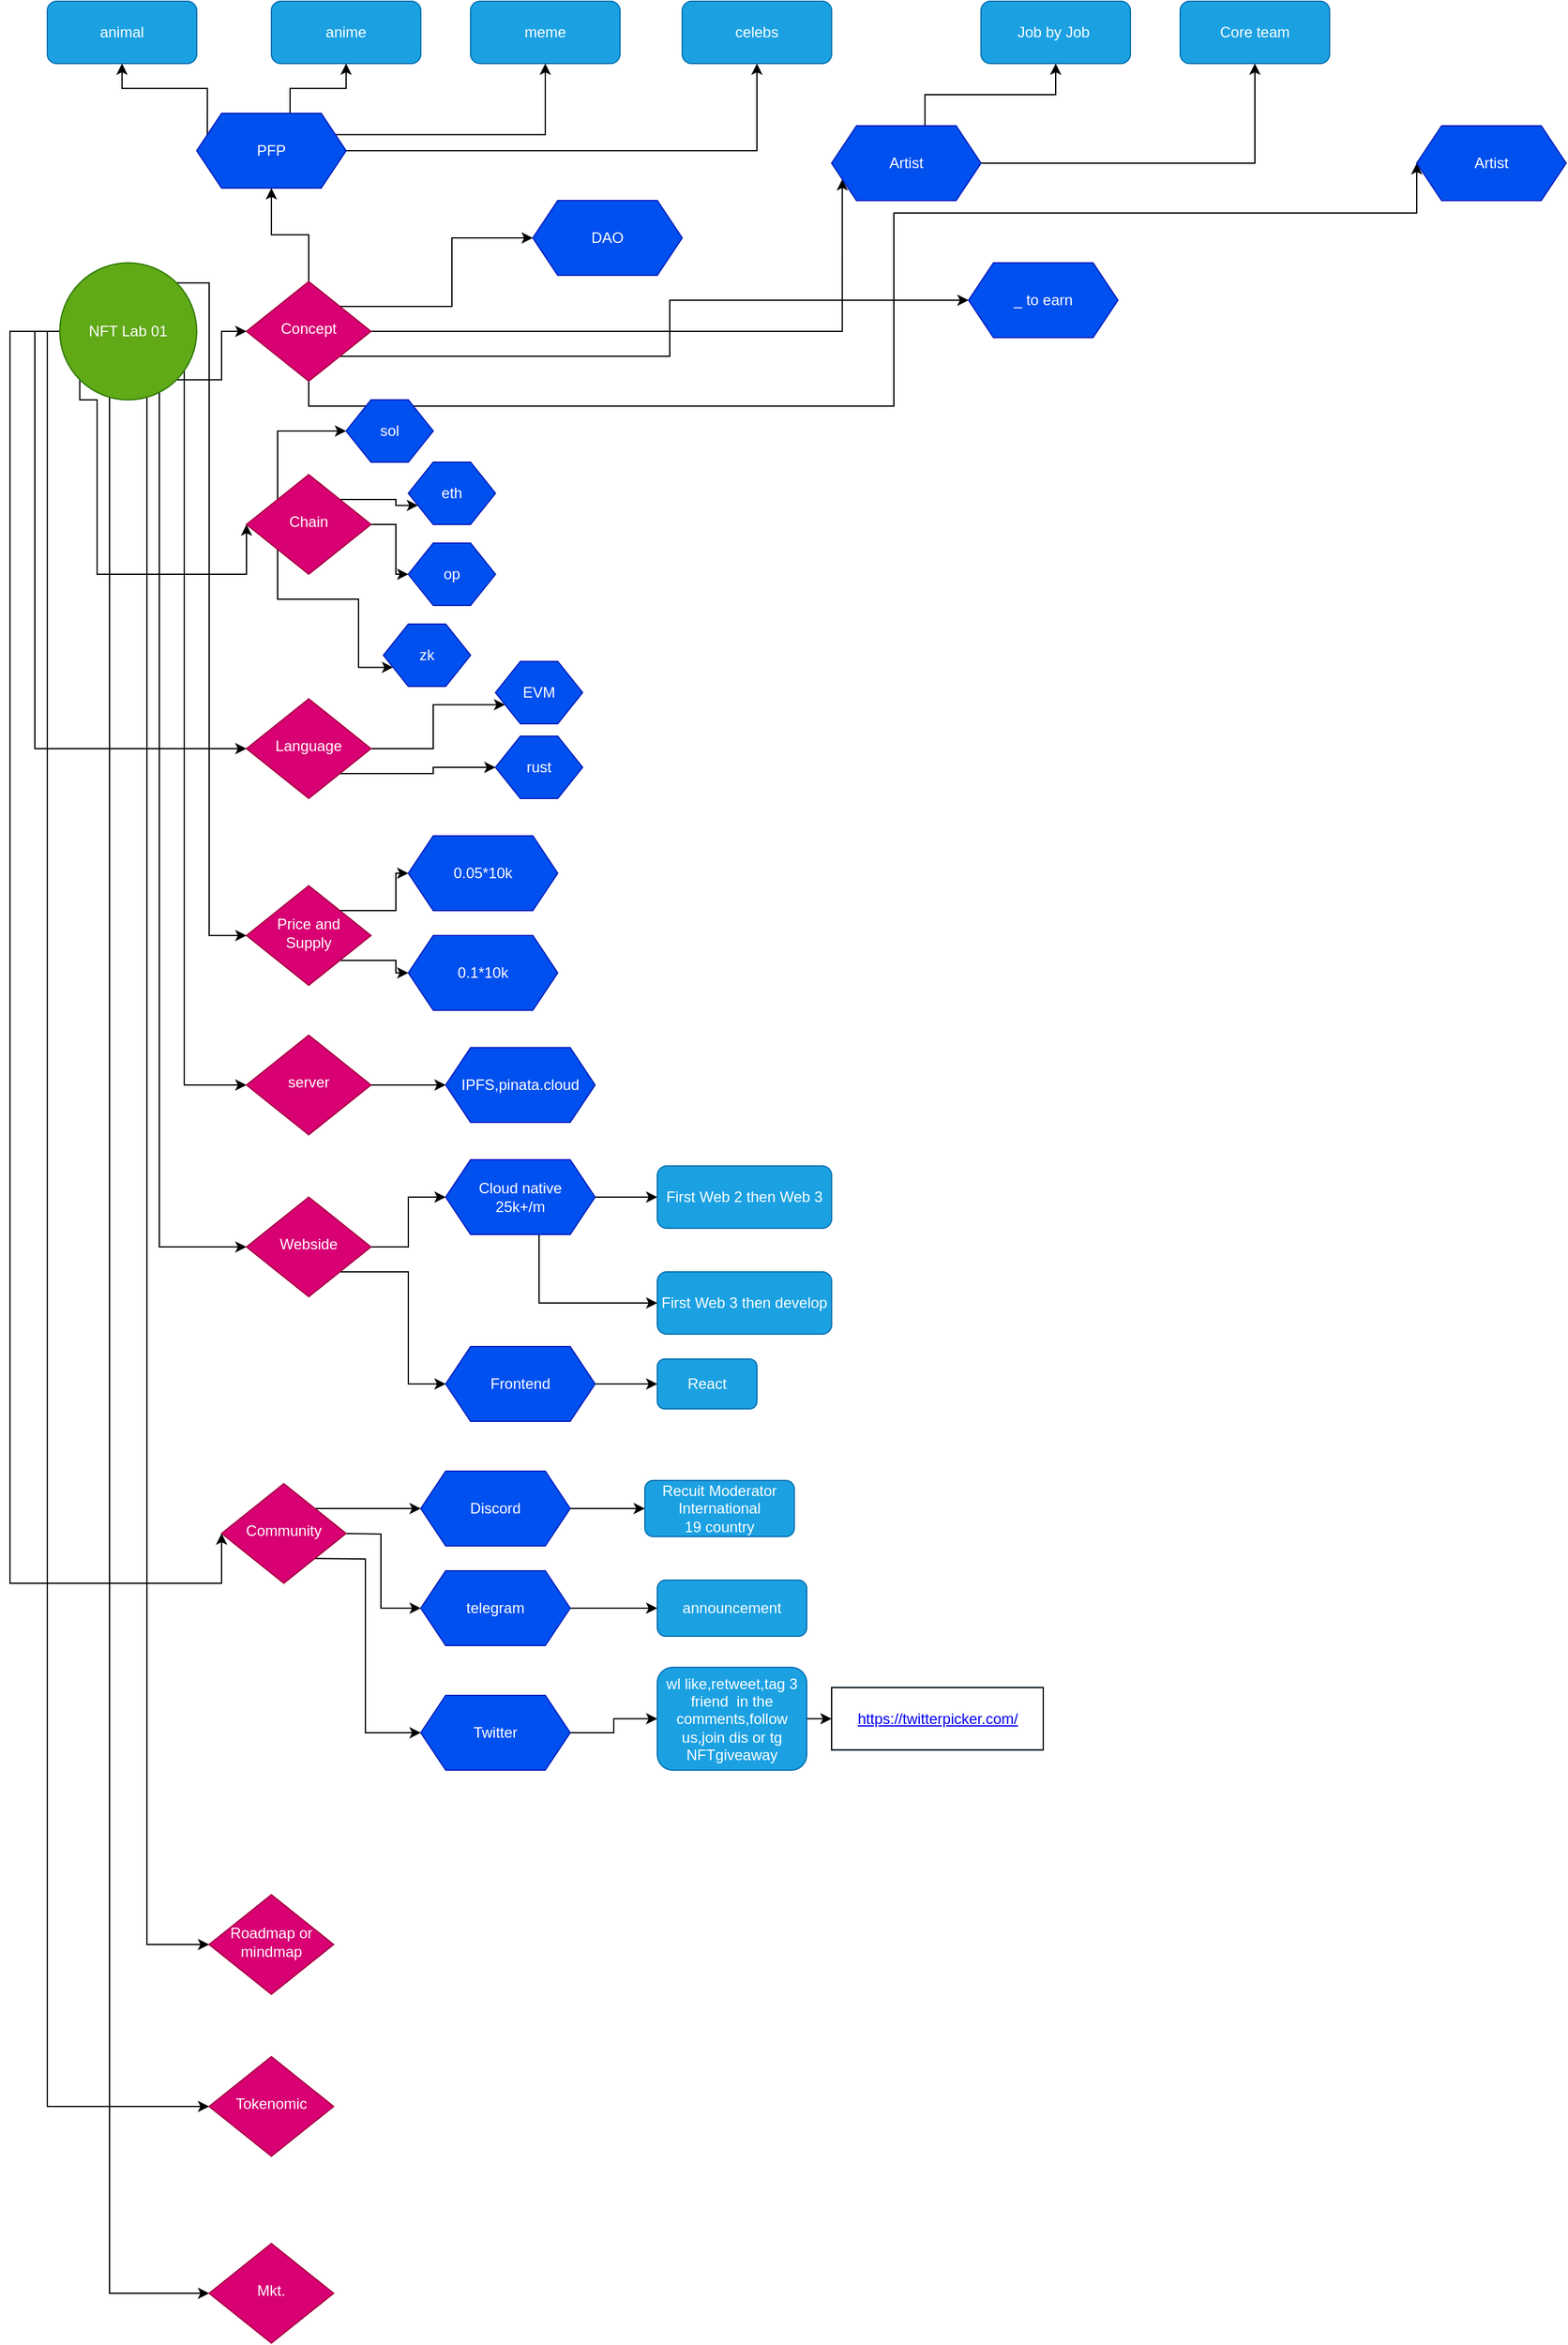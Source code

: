 <mxfile version="18.1.1" type="github">
  <diagram id="C5RBs43oDa-KdzZeNtuy" name="Page-1">
    <mxGraphModel dx="956" dy="684" grid="1" gridSize="10" guides="1" tooltips="1" connect="1" arrows="1" fold="1" page="1" pageScale="1" pageWidth="3300" pageHeight="4681" math="0" shadow="0">
      <root>
        <mxCell id="WIyWlLk6GJQsqaUBKTNV-0" />
        <mxCell id="WIyWlLk6GJQsqaUBKTNV-1" parent="WIyWlLk6GJQsqaUBKTNV-0" />
        <mxCell id="cXx6BBBNVSBuFL7b0Zpu-27" style="edgeStyle=orthogonalEdgeStyle;rounded=0;orthogonalLoop=1;jettySize=auto;html=1;entryX=0.5;entryY=1;entryDx=0;entryDy=0;" parent="WIyWlLk6GJQsqaUBKTNV-1" source="WIyWlLk6GJQsqaUBKTNV-6" target="cXx6BBBNVSBuFL7b0Zpu-19" edge="1">
          <mxGeometry relative="1" as="geometry" />
        </mxCell>
        <mxCell id="cXx6BBBNVSBuFL7b0Zpu-28" style="edgeStyle=orthogonalEdgeStyle;rounded=0;orthogonalLoop=1;jettySize=auto;html=1;exitX=1;exitY=0;exitDx=0;exitDy=0;entryX=0;entryY=0.5;entryDx=0;entryDy=0;" parent="WIyWlLk6GJQsqaUBKTNV-1" source="WIyWlLk6GJQsqaUBKTNV-6" target="cXx6BBBNVSBuFL7b0Zpu-20" edge="1">
          <mxGeometry relative="1" as="geometry" />
        </mxCell>
        <mxCell id="cXx6BBBNVSBuFL7b0Zpu-29" style="edgeStyle=orthogonalEdgeStyle;rounded=0;orthogonalLoop=1;jettySize=auto;html=1;exitX=1;exitY=1;exitDx=0;exitDy=0;entryX=0;entryY=0.5;entryDx=0;entryDy=0;" parent="WIyWlLk6GJQsqaUBKTNV-1" source="WIyWlLk6GJQsqaUBKTNV-6" target="cXx6BBBNVSBuFL7b0Zpu-21" edge="1">
          <mxGeometry relative="1" as="geometry" />
        </mxCell>
        <mxCell id="r83ZH5j2WeOLkmpceC4A-8" style="edgeStyle=orthogonalEdgeStyle;rounded=0;orthogonalLoop=1;jettySize=auto;html=1;entryX=0;entryY=0.75;entryDx=0;entryDy=0;" edge="1" parent="WIyWlLk6GJQsqaUBKTNV-1" source="WIyWlLk6GJQsqaUBKTNV-6" target="r83ZH5j2WeOLkmpceC4A-4">
          <mxGeometry relative="1" as="geometry">
            <Array as="points">
              <mxPoint x="688" y="355" />
            </Array>
          </mxGeometry>
        </mxCell>
        <mxCell id="r83ZH5j2WeOLkmpceC4A-17" style="edgeStyle=orthogonalEdgeStyle;rounded=0;orthogonalLoop=1;jettySize=auto;html=1;exitX=0.5;exitY=1;exitDx=0;exitDy=0;entryX=0;entryY=0.5;entryDx=0;entryDy=0;" edge="1" parent="WIyWlLk6GJQsqaUBKTNV-1" source="WIyWlLk6GJQsqaUBKTNV-6" target="r83ZH5j2WeOLkmpceC4A-13">
          <mxGeometry relative="1" as="geometry">
            <Array as="points">
              <mxPoint x="260" y="415" />
              <mxPoint x="730" y="415" />
              <mxPoint x="730" y="260" />
              <mxPoint x="1150" y="260" />
            </Array>
          </mxGeometry>
        </mxCell>
        <mxCell id="WIyWlLk6GJQsqaUBKTNV-6" value="Concept" style="rhombus;whiteSpace=wrap;html=1;shadow=0;fontFamily=Helvetica;fontSize=12;align=center;strokeWidth=1;spacing=6;spacingTop=-4;fillColor=#d80073;fontColor=#ffffff;strokeColor=#A50040;" parent="WIyWlLk6GJQsqaUBKTNV-1" vertex="1">
          <mxGeometry x="210" y="315" width="100" height="80" as="geometry" />
        </mxCell>
        <mxCell id="cXx6BBBNVSBuFL7b0Zpu-24" style="edgeStyle=orthogonalEdgeStyle;rounded=0;orthogonalLoop=1;jettySize=auto;html=1;entryX=0;entryY=0.5;entryDx=0;entryDy=0;exitX=0;exitY=1;exitDx=0;exitDy=0;" parent="WIyWlLk6GJQsqaUBKTNV-1" source="cXx6BBBNVSBuFL7b0Zpu-1" target="cXx6BBBNVSBuFL7b0Zpu-22" edge="1">
          <mxGeometry relative="1" as="geometry">
            <Array as="points">
              <mxPoint x="76" y="410" />
              <mxPoint x="90" y="410" />
              <mxPoint x="90" y="550" />
            </Array>
          </mxGeometry>
        </mxCell>
        <mxCell id="cXx6BBBNVSBuFL7b0Zpu-25" style="edgeStyle=orthogonalEdgeStyle;rounded=0;orthogonalLoop=1;jettySize=auto;html=1;exitX=0;exitY=0.5;exitDx=0;exitDy=0;entryX=0;entryY=0.5;entryDx=0;entryDy=0;" parent="WIyWlLk6GJQsqaUBKTNV-1" source="cXx6BBBNVSBuFL7b0Zpu-1" target="cXx6BBBNVSBuFL7b0Zpu-23" edge="1">
          <mxGeometry relative="1" as="geometry" />
        </mxCell>
        <mxCell id="cXx6BBBNVSBuFL7b0Zpu-26" style="edgeStyle=orthogonalEdgeStyle;rounded=0;orthogonalLoop=1;jettySize=auto;html=1;exitX=1;exitY=1;exitDx=0;exitDy=0;entryX=0;entryY=0.5;entryDx=0;entryDy=0;" parent="WIyWlLk6GJQsqaUBKTNV-1" source="cXx6BBBNVSBuFL7b0Zpu-1" target="WIyWlLk6GJQsqaUBKTNV-6" edge="1">
          <mxGeometry relative="1" as="geometry" />
        </mxCell>
        <mxCell id="cXx6BBBNVSBuFL7b0Zpu-32" style="edgeStyle=orthogonalEdgeStyle;rounded=0;orthogonalLoop=1;jettySize=auto;html=1;exitX=0;exitY=0;exitDx=0;exitDy=0;entryX=0;entryY=0.5;entryDx=0;entryDy=0;" parent="WIyWlLk6GJQsqaUBKTNV-1" source="cXx6BBBNVSBuFL7b0Zpu-1" target="cXx6BBBNVSBuFL7b0Zpu-31" edge="1">
          <mxGeometry relative="1" as="geometry">
            <Array as="points">
              <mxPoint x="180" y="316" />
              <mxPoint x="180" y="840" />
            </Array>
          </mxGeometry>
        </mxCell>
        <mxCell id="cXx6BBBNVSBuFL7b0Zpu-38" style="edgeStyle=orthogonalEdgeStyle;rounded=0;orthogonalLoop=1;jettySize=auto;html=1;entryX=0;entryY=0.5;entryDx=0;entryDy=0;" parent="WIyWlLk6GJQsqaUBKTNV-1" source="cXx6BBBNVSBuFL7b0Zpu-1" target="cXx6BBBNVSBuFL7b0Zpu-33" edge="1">
          <mxGeometry relative="1" as="geometry">
            <Array as="points">
              <mxPoint x="160" y="960" />
            </Array>
          </mxGeometry>
        </mxCell>
        <mxCell id="cXx6BBBNVSBuFL7b0Zpu-39" style="edgeStyle=orthogonalEdgeStyle;rounded=0;orthogonalLoop=1;jettySize=auto;html=1;entryX=0;entryY=0.5;entryDx=0;entryDy=0;" parent="WIyWlLk6GJQsqaUBKTNV-1" source="cXx6BBBNVSBuFL7b0Zpu-1" target="cXx6BBBNVSBuFL7b0Zpu-34" edge="1">
          <mxGeometry relative="1" as="geometry">
            <Array as="points">
              <mxPoint x="140" y="1090" />
            </Array>
          </mxGeometry>
        </mxCell>
        <mxCell id="cXx6BBBNVSBuFL7b0Zpu-74" style="edgeStyle=orthogonalEdgeStyle;rounded=0;orthogonalLoop=1;jettySize=auto;html=1;entryX=0;entryY=0.5;entryDx=0;entryDy=0;" parent="WIyWlLk6GJQsqaUBKTNV-1" source="cXx6BBBNVSBuFL7b0Zpu-1" target="cXx6BBBNVSBuFL7b0Zpu-73" edge="1">
          <mxGeometry relative="1" as="geometry">
            <Array as="points">
              <mxPoint x="100" y="1930" />
            </Array>
          </mxGeometry>
        </mxCell>
        <mxCell id="cXx6BBBNVSBuFL7b0Zpu-102" style="edgeStyle=orthogonalEdgeStyle;rounded=0;orthogonalLoop=1;jettySize=auto;html=1;entryX=0;entryY=0.5;entryDx=0;entryDy=0;" parent="WIyWlLk6GJQsqaUBKTNV-1" source="cXx6BBBNVSBuFL7b0Zpu-1" target="cXx6BBBNVSBuFL7b0Zpu-77" edge="1">
          <mxGeometry relative="1" as="geometry">
            <Array as="points">
              <mxPoint x="20" y="355" />
              <mxPoint x="20" y="1360" />
            </Array>
          </mxGeometry>
        </mxCell>
        <mxCell id="cXx6BBBNVSBuFL7b0Zpu-106" style="edgeStyle=orthogonalEdgeStyle;rounded=0;orthogonalLoop=1;jettySize=auto;html=1;entryX=0;entryY=0.5;entryDx=0;entryDy=0;" parent="WIyWlLk6GJQsqaUBKTNV-1" source="cXx6BBBNVSBuFL7b0Zpu-1" target="cXx6BBBNVSBuFL7b0Zpu-103" edge="1">
          <mxGeometry relative="1" as="geometry">
            <Array as="points">
              <mxPoint x="130" y="1650" />
            </Array>
          </mxGeometry>
        </mxCell>
        <mxCell id="cXx6BBBNVSBuFL7b0Zpu-107" style="edgeStyle=orthogonalEdgeStyle;rounded=0;orthogonalLoop=1;jettySize=auto;html=1;entryX=0;entryY=0.5;entryDx=0;entryDy=0;" parent="WIyWlLk6GJQsqaUBKTNV-1" source="cXx6BBBNVSBuFL7b0Zpu-1" target="cXx6BBBNVSBuFL7b0Zpu-104" edge="1">
          <mxGeometry relative="1" as="geometry">
            <Array as="points">
              <mxPoint x="50" y="355" />
              <mxPoint x="50" y="1780" />
            </Array>
          </mxGeometry>
        </mxCell>
        <mxCell id="cXx6BBBNVSBuFL7b0Zpu-1" value="NFT Lab 01" style="ellipse;whiteSpace=wrap;html=1;aspect=fixed;fillColor=#60a917;fontColor=#ffffff;strokeColor=#2D7600;" parent="WIyWlLk6GJQsqaUBKTNV-1" vertex="1">
          <mxGeometry x="60" y="300" width="110" height="110" as="geometry" />
        </mxCell>
        <mxCell id="cXx6BBBNVSBuFL7b0Zpu-14" value="animal" style="rounded=1;whiteSpace=wrap;html=1;fillColor=#1ba1e2;fontColor=#ffffff;strokeColor=#006EAF;" parent="WIyWlLk6GJQsqaUBKTNV-1" vertex="1">
          <mxGeometry x="50" y="90" width="120" height="50" as="geometry" />
        </mxCell>
        <mxCell id="cXx6BBBNVSBuFL7b0Zpu-15" value="anime" style="rounded=1;whiteSpace=wrap;html=1;fillColor=#1ba1e2;fontColor=#ffffff;strokeColor=#006EAF;" parent="WIyWlLk6GJQsqaUBKTNV-1" vertex="1">
          <mxGeometry x="230" y="90" width="120" height="50" as="geometry" />
        </mxCell>
        <mxCell id="cXx6BBBNVSBuFL7b0Zpu-16" value="celebs" style="rounded=1;whiteSpace=wrap;html=1;fillColor=#1ba1e2;fontColor=#ffffff;strokeColor=#006EAF;" parent="WIyWlLk6GJQsqaUBKTNV-1" vertex="1">
          <mxGeometry x="560" y="90" width="120" height="50" as="geometry" />
        </mxCell>
        <mxCell id="cXx6BBBNVSBuFL7b0Zpu-17" value="meme" style="rounded=1;whiteSpace=wrap;html=1;fillColor=#1ba1e2;fontColor=#ffffff;strokeColor=#006EAF;" parent="WIyWlLk6GJQsqaUBKTNV-1" vertex="1">
          <mxGeometry x="390" y="90" width="120" height="50" as="geometry" />
        </mxCell>
        <mxCell id="cXx6BBBNVSBuFL7b0Zpu-51" style="edgeStyle=orthogonalEdgeStyle;rounded=0;orthogonalLoop=1;jettySize=auto;html=1;entryX=0.5;entryY=1;entryDx=0;entryDy=0;exitX=0;exitY=0.25;exitDx=0;exitDy=0;" parent="WIyWlLk6GJQsqaUBKTNV-1" source="cXx6BBBNVSBuFL7b0Zpu-19" target="cXx6BBBNVSBuFL7b0Zpu-14" edge="1">
          <mxGeometry relative="1" as="geometry" />
        </mxCell>
        <mxCell id="cXx6BBBNVSBuFL7b0Zpu-52" style="edgeStyle=orthogonalEdgeStyle;rounded=0;orthogonalLoop=1;jettySize=auto;html=1;exitX=0.625;exitY=0;exitDx=0;exitDy=0;entryX=0.5;entryY=1;entryDx=0;entryDy=0;" parent="WIyWlLk6GJQsqaUBKTNV-1" source="cXx6BBBNVSBuFL7b0Zpu-19" target="cXx6BBBNVSBuFL7b0Zpu-15" edge="1">
          <mxGeometry relative="1" as="geometry" />
        </mxCell>
        <mxCell id="cXx6BBBNVSBuFL7b0Zpu-53" style="edgeStyle=orthogonalEdgeStyle;rounded=0;orthogonalLoop=1;jettySize=auto;html=1;exitX=1;exitY=0.25;exitDx=0;exitDy=0;entryX=0.5;entryY=1;entryDx=0;entryDy=0;" parent="WIyWlLk6GJQsqaUBKTNV-1" source="cXx6BBBNVSBuFL7b0Zpu-19" target="cXx6BBBNVSBuFL7b0Zpu-17" edge="1">
          <mxGeometry relative="1" as="geometry" />
        </mxCell>
        <mxCell id="cXx6BBBNVSBuFL7b0Zpu-54" style="edgeStyle=orthogonalEdgeStyle;rounded=0;orthogonalLoop=1;jettySize=auto;html=1;entryX=0.5;entryY=1;entryDx=0;entryDy=0;" parent="WIyWlLk6GJQsqaUBKTNV-1" source="cXx6BBBNVSBuFL7b0Zpu-19" target="cXx6BBBNVSBuFL7b0Zpu-16" edge="1">
          <mxGeometry relative="1" as="geometry" />
        </mxCell>
        <mxCell id="cXx6BBBNVSBuFL7b0Zpu-19" value="PFP" style="shape=hexagon;perimeter=hexagonPerimeter2;whiteSpace=wrap;html=1;fixedSize=1;fillColor=#0050ef;fontColor=#ffffff;strokeColor=#001DBC;" parent="WIyWlLk6GJQsqaUBKTNV-1" vertex="1">
          <mxGeometry x="170" y="180" width="120" height="60" as="geometry" />
        </mxCell>
        <mxCell id="cXx6BBBNVSBuFL7b0Zpu-20" value="DAO" style="shape=hexagon;perimeter=hexagonPerimeter2;whiteSpace=wrap;html=1;fixedSize=1;fillColor=#0050ef;fontColor=#ffffff;strokeColor=#001DBC;" parent="WIyWlLk6GJQsqaUBKTNV-1" vertex="1">
          <mxGeometry x="440" y="250" width="120" height="60" as="geometry" />
        </mxCell>
        <mxCell id="cXx6BBBNVSBuFL7b0Zpu-21" value="_ to earn" style="shape=hexagon;perimeter=hexagonPerimeter2;whiteSpace=wrap;html=1;fixedSize=1;fillColor=#0050ef;fontColor=#ffffff;strokeColor=#001DBC;" parent="WIyWlLk6GJQsqaUBKTNV-1" vertex="1">
          <mxGeometry x="790" y="300" width="120" height="60" as="geometry" />
        </mxCell>
        <mxCell id="cXx6BBBNVSBuFL7b0Zpu-64" style="edgeStyle=orthogonalEdgeStyle;rounded=0;orthogonalLoop=1;jettySize=auto;html=1;exitX=0;exitY=1;exitDx=0;exitDy=0;entryX=0;entryY=0.75;entryDx=0;entryDy=0;" parent="WIyWlLk6GJQsqaUBKTNV-1" source="cXx6BBBNVSBuFL7b0Zpu-22" target="cXx6BBBNVSBuFL7b0Zpu-59" edge="1">
          <mxGeometry relative="1" as="geometry">
            <Array as="points">
              <mxPoint x="300" y="570" />
              <mxPoint x="300" y="625" />
            </Array>
          </mxGeometry>
        </mxCell>
        <mxCell id="cXx6BBBNVSBuFL7b0Zpu-65" style="edgeStyle=orthogonalEdgeStyle;rounded=0;orthogonalLoop=1;jettySize=auto;html=1;exitX=0;exitY=0;exitDx=0;exitDy=0;entryX=0;entryY=0.5;entryDx=0;entryDy=0;" parent="WIyWlLk6GJQsqaUBKTNV-1" source="cXx6BBBNVSBuFL7b0Zpu-22" target="cXx6BBBNVSBuFL7b0Zpu-58" edge="1">
          <mxGeometry relative="1" as="geometry" />
        </mxCell>
        <mxCell id="cXx6BBBNVSBuFL7b0Zpu-66" style="edgeStyle=orthogonalEdgeStyle;rounded=0;orthogonalLoop=1;jettySize=auto;html=1;exitX=1;exitY=0;exitDx=0;exitDy=0;entryX=0;entryY=0.75;entryDx=0;entryDy=0;" parent="WIyWlLk6GJQsqaUBKTNV-1" source="cXx6BBBNVSBuFL7b0Zpu-22" target="cXx6BBBNVSBuFL7b0Zpu-56" edge="1">
          <mxGeometry relative="1" as="geometry" />
        </mxCell>
        <mxCell id="cXx6BBBNVSBuFL7b0Zpu-67" style="edgeStyle=orthogonalEdgeStyle;rounded=0;orthogonalLoop=1;jettySize=auto;html=1;exitX=1;exitY=0.5;exitDx=0;exitDy=0;entryX=0;entryY=0.5;entryDx=0;entryDy=0;" parent="WIyWlLk6GJQsqaUBKTNV-1" source="cXx6BBBNVSBuFL7b0Zpu-22" target="cXx6BBBNVSBuFL7b0Zpu-57" edge="1">
          <mxGeometry relative="1" as="geometry" />
        </mxCell>
        <mxCell id="cXx6BBBNVSBuFL7b0Zpu-22" value="Chain" style="rhombus;whiteSpace=wrap;html=1;shadow=0;fontFamily=Helvetica;fontSize=12;align=center;strokeWidth=1;spacing=6;spacingTop=-4;fillColor=#d80073;fontColor=#ffffff;strokeColor=#A50040;" parent="WIyWlLk6GJQsqaUBKTNV-1" vertex="1">
          <mxGeometry x="210" y="470" width="100" height="80" as="geometry" />
        </mxCell>
        <mxCell id="r83ZH5j2WeOLkmpceC4A-20" style="edgeStyle=orthogonalEdgeStyle;rounded=0;orthogonalLoop=1;jettySize=auto;html=1;exitX=1;exitY=0.5;exitDx=0;exitDy=0;entryX=0;entryY=0.75;entryDx=0;entryDy=0;" edge="1" parent="WIyWlLk6GJQsqaUBKTNV-1" source="cXx6BBBNVSBuFL7b0Zpu-23" target="r83ZH5j2WeOLkmpceC4A-18">
          <mxGeometry relative="1" as="geometry" />
        </mxCell>
        <mxCell id="r83ZH5j2WeOLkmpceC4A-21" style="edgeStyle=orthogonalEdgeStyle;rounded=0;orthogonalLoop=1;jettySize=auto;html=1;exitX=1;exitY=1;exitDx=0;exitDy=0;entryX=0;entryY=0.5;entryDx=0;entryDy=0;" edge="1" parent="WIyWlLk6GJQsqaUBKTNV-1" source="cXx6BBBNVSBuFL7b0Zpu-23" target="r83ZH5j2WeOLkmpceC4A-19">
          <mxGeometry relative="1" as="geometry" />
        </mxCell>
        <mxCell id="cXx6BBBNVSBuFL7b0Zpu-23" value="Language" style="rhombus;whiteSpace=wrap;html=1;shadow=0;fontFamily=Helvetica;fontSize=12;align=center;strokeWidth=1;spacing=6;spacingTop=-4;fillColor=#d80073;fontColor=#ffffff;strokeColor=#A50040;" parent="WIyWlLk6GJQsqaUBKTNV-1" vertex="1">
          <mxGeometry x="210" y="650" width="100" height="80" as="geometry" />
        </mxCell>
        <mxCell id="r83ZH5j2WeOLkmpceC4A-24" style="edgeStyle=orthogonalEdgeStyle;rounded=0;orthogonalLoop=1;jettySize=auto;html=1;exitX=1;exitY=0;exitDx=0;exitDy=0;entryX=0;entryY=0.5;entryDx=0;entryDy=0;" edge="1" parent="WIyWlLk6GJQsqaUBKTNV-1" source="cXx6BBBNVSBuFL7b0Zpu-31" target="r83ZH5j2WeOLkmpceC4A-22">
          <mxGeometry relative="1" as="geometry" />
        </mxCell>
        <mxCell id="r83ZH5j2WeOLkmpceC4A-25" style="edgeStyle=orthogonalEdgeStyle;rounded=0;orthogonalLoop=1;jettySize=auto;html=1;exitX=1;exitY=1;exitDx=0;exitDy=0;entryX=0;entryY=0.5;entryDx=0;entryDy=0;" edge="1" parent="WIyWlLk6GJQsqaUBKTNV-1" source="cXx6BBBNVSBuFL7b0Zpu-31" target="r83ZH5j2WeOLkmpceC4A-23">
          <mxGeometry relative="1" as="geometry" />
        </mxCell>
        <mxCell id="cXx6BBBNVSBuFL7b0Zpu-31" value="Price and Supply" style="rhombus;whiteSpace=wrap;html=1;shadow=0;fontFamily=Helvetica;fontSize=12;align=center;strokeWidth=1;spacing=6;spacingTop=-4;fillColor=#d80073;fontColor=#ffffff;strokeColor=#A50040;" parent="WIyWlLk6GJQsqaUBKTNV-1" vertex="1">
          <mxGeometry x="210" y="800" width="100" height="80" as="geometry" />
        </mxCell>
        <mxCell id="cXx6BBBNVSBuFL7b0Zpu-50" style="edgeStyle=orthogonalEdgeStyle;rounded=0;orthogonalLoop=1;jettySize=auto;html=1;entryX=0;entryY=0.5;entryDx=0;entryDy=0;" parent="WIyWlLk6GJQsqaUBKTNV-1" source="cXx6BBBNVSBuFL7b0Zpu-33" target="cXx6BBBNVSBuFL7b0Zpu-41" edge="1">
          <mxGeometry relative="1" as="geometry" />
        </mxCell>
        <mxCell id="cXx6BBBNVSBuFL7b0Zpu-33" value="server" style="rhombus;whiteSpace=wrap;html=1;shadow=0;fontFamily=Helvetica;fontSize=12;align=center;strokeWidth=1;spacing=6;spacingTop=-4;fillColor=#d80073;fontColor=#ffffff;strokeColor=#A50040;" parent="WIyWlLk6GJQsqaUBKTNV-1" vertex="1">
          <mxGeometry x="210" y="920" width="100" height="80" as="geometry" />
        </mxCell>
        <mxCell id="cXx6BBBNVSBuFL7b0Zpu-46" style="edgeStyle=orthogonalEdgeStyle;rounded=0;orthogonalLoop=1;jettySize=auto;html=1;entryX=0;entryY=0.5;entryDx=0;entryDy=0;" parent="WIyWlLk6GJQsqaUBKTNV-1" source="cXx6BBBNVSBuFL7b0Zpu-34" target="cXx6BBBNVSBuFL7b0Zpu-35" edge="1">
          <mxGeometry relative="1" as="geometry" />
        </mxCell>
        <mxCell id="cXx6BBBNVSBuFL7b0Zpu-72" style="edgeStyle=orthogonalEdgeStyle;rounded=0;orthogonalLoop=1;jettySize=auto;html=1;exitX=1;exitY=1;exitDx=0;exitDy=0;entryX=0;entryY=0.5;entryDx=0;entryDy=0;" parent="WIyWlLk6GJQsqaUBKTNV-1" source="cXx6BBBNVSBuFL7b0Zpu-34" target="cXx6BBBNVSBuFL7b0Zpu-68" edge="1">
          <mxGeometry relative="1" as="geometry" />
        </mxCell>
        <mxCell id="cXx6BBBNVSBuFL7b0Zpu-34" value="Webside" style="rhombus;whiteSpace=wrap;html=1;shadow=0;fontFamily=Helvetica;fontSize=12;align=center;strokeWidth=1;spacing=6;spacingTop=-4;fillColor=#d80073;fontColor=#ffffff;strokeColor=#A50040;" parent="WIyWlLk6GJQsqaUBKTNV-1" vertex="1">
          <mxGeometry x="210" y="1050" width="100" height="80" as="geometry" />
        </mxCell>
        <mxCell id="cXx6BBBNVSBuFL7b0Zpu-47" style="edgeStyle=orthogonalEdgeStyle;rounded=0;orthogonalLoop=1;jettySize=auto;html=1;" parent="WIyWlLk6GJQsqaUBKTNV-1" source="cXx6BBBNVSBuFL7b0Zpu-35" target="cXx6BBBNVSBuFL7b0Zpu-42" edge="1">
          <mxGeometry relative="1" as="geometry" />
        </mxCell>
        <mxCell id="cXx6BBBNVSBuFL7b0Zpu-49" style="edgeStyle=orthogonalEdgeStyle;rounded=0;orthogonalLoop=1;jettySize=auto;html=1;exitX=0.625;exitY=1;exitDx=0;exitDy=0;entryX=0;entryY=0.5;entryDx=0;entryDy=0;" parent="WIyWlLk6GJQsqaUBKTNV-1" source="cXx6BBBNVSBuFL7b0Zpu-35" target="cXx6BBBNVSBuFL7b0Zpu-45" edge="1">
          <mxGeometry relative="1" as="geometry" />
        </mxCell>
        <mxCell id="cXx6BBBNVSBuFL7b0Zpu-35" value="Cloud native &lt;br&gt;25k+/m" style="shape=hexagon;perimeter=hexagonPerimeter2;whiteSpace=wrap;html=1;fixedSize=1;fillColor=#0050ef;fontColor=#ffffff;strokeColor=#001DBC;" parent="WIyWlLk6GJQsqaUBKTNV-1" vertex="1">
          <mxGeometry x="370" y="1020" width="120" height="60" as="geometry" />
        </mxCell>
        <mxCell id="cXx6BBBNVSBuFL7b0Zpu-41" value="IPFS,pinata.cloud" style="shape=hexagon;perimeter=hexagonPerimeter2;whiteSpace=wrap;html=1;fixedSize=1;fillColor=#0050ef;fontColor=#ffffff;strokeColor=#001DBC;" parent="WIyWlLk6GJQsqaUBKTNV-1" vertex="1">
          <mxGeometry x="370" y="930" width="120" height="60" as="geometry" />
        </mxCell>
        <mxCell id="cXx6BBBNVSBuFL7b0Zpu-42" value="First Web 2 then Web 3" style="rounded=1;whiteSpace=wrap;html=1;fillColor=#1ba1e2;fontColor=#ffffff;strokeColor=#006EAF;" parent="WIyWlLk6GJQsqaUBKTNV-1" vertex="1">
          <mxGeometry x="540" y="1025" width="140" height="50" as="geometry" />
        </mxCell>
        <mxCell id="cXx6BBBNVSBuFL7b0Zpu-45" value="First Web 3 then develop" style="rounded=1;whiteSpace=wrap;html=1;fillColor=#1ba1e2;fontColor=#ffffff;strokeColor=#006EAF;" parent="WIyWlLk6GJQsqaUBKTNV-1" vertex="1">
          <mxGeometry x="540" y="1110" width="140" height="50" as="geometry" />
        </mxCell>
        <mxCell id="cXx6BBBNVSBuFL7b0Zpu-56" value="eth" style="shape=hexagon;perimeter=hexagonPerimeter2;whiteSpace=wrap;html=1;fixedSize=1;fillColor=#0050ef;fontColor=#ffffff;strokeColor=#001DBC;" parent="WIyWlLk6GJQsqaUBKTNV-1" vertex="1">
          <mxGeometry x="340" y="460" width="70" height="50" as="geometry" />
        </mxCell>
        <mxCell id="cXx6BBBNVSBuFL7b0Zpu-57" value="op&lt;span style=&quot;color: rgba(0, 0, 0, 0); font-family: monospace; font-size: 0px; text-align: start;&quot;&gt;%3CmxGraphModel%3E%3Croot%3E%3CmxCell%20id%3D%220%22%2F%3E%3CmxCell%20id%3D%221%22%20parent%3D%220%22%2F%3E%3CmxCell%20id%3D%222%22%20value%3D%22eth%22%20style%3D%22shape%3Dhexagon%3Bperimeter%3DhexagonPerimeter2%3BwhiteSpace%3Dwrap%3Bhtml%3D1%3BfixedSize%3D1%3BfillColor%3D%230050ef%3BfontColor%3D%23ffffff%3BstrokeColor%3D%23001DBC%3B%22%20vertex%3D%221%22%20parent%3D%221%22%3E%3CmxGeometry%20x%3D%22350%22%20y%3D%22500%22%20width%3D%2270%22%20height%3D%2250%22%20as%3D%22geometry%22%2F%3E%3C%2FmxCell%3E%3C%2Froot%3E%3C%2FmxGraphModel%3E&lt;/span&gt;" style="shape=hexagon;perimeter=hexagonPerimeter2;whiteSpace=wrap;html=1;fixedSize=1;fillColor=#0050ef;fontColor=#ffffff;strokeColor=#001DBC;" parent="WIyWlLk6GJQsqaUBKTNV-1" vertex="1">
          <mxGeometry x="340" y="525" width="70" height="50" as="geometry" />
        </mxCell>
        <mxCell id="cXx6BBBNVSBuFL7b0Zpu-58" value="sol" style="shape=hexagon;perimeter=hexagonPerimeter2;whiteSpace=wrap;html=1;fixedSize=1;fillColor=#0050ef;fontColor=#ffffff;strokeColor=#001DBC;" parent="WIyWlLk6GJQsqaUBKTNV-1" vertex="1">
          <mxGeometry x="290" y="410" width="70" height="50" as="geometry" />
        </mxCell>
        <mxCell id="cXx6BBBNVSBuFL7b0Zpu-59" value="zk" style="shape=hexagon;perimeter=hexagonPerimeter2;whiteSpace=wrap;html=1;fixedSize=1;fillColor=#0050ef;fontColor=#ffffff;strokeColor=#001DBC;" parent="WIyWlLk6GJQsqaUBKTNV-1" vertex="1">
          <mxGeometry x="320" y="590" width="70" height="50" as="geometry" />
        </mxCell>
        <mxCell id="cXx6BBBNVSBuFL7b0Zpu-71" style="edgeStyle=orthogonalEdgeStyle;rounded=0;orthogonalLoop=1;jettySize=auto;html=1;entryX=0;entryY=0.5;entryDx=0;entryDy=0;" parent="WIyWlLk6GJQsqaUBKTNV-1" source="cXx6BBBNVSBuFL7b0Zpu-68" target="cXx6BBBNVSBuFL7b0Zpu-70" edge="1">
          <mxGeometry relative="1" as="geometry">
            <mxPoint x="530" y="1200" as="targetPoint" />
          </mxGeometry>
        </mxCell>
        <mxCell id="cXx6BBBNVSBuFL7b0Zpu-68" value="Frontend" style="shape=hexagon;perimeter=hexagonPerimeter2;whiteSpace=wrap;html=1;fixedSize=1;fillColor=#0050ef;fontColor=#ffffff;strokeColor=#001DBC;" parent="WIyWlLk6GJQsqaUBKTNV-1" vertex="1">
          <mxGeometry x="370" y="1170" width="120" height="60" as="geometry" />
        </mxCell>
        <mxCell id="cXx6BBBNVSBuFL7b0Zpu-70" value="React" style="rounded=1;whiteSpace=wrap;html=1;fillColor=#1ba1e2;fontColor=#ffffff;strokeColor=#006EAF;" parent="WIyWlLk6GJQsqaUBKTNV-1" vertex="1">
          <mxGeometry x="540" y="1180" width="80" height="40" as="geometry" />
        </mxCell>
        <mxCell id="cXx6BBBNVSBuFL7b0Zpu-73" value="Mkt." style="rhombus;whiteSpace=wrap;html=1;shadow=0;fontFamily=Helvetica;fontSize=12;align=center;strokeWidth=1;spacing=6;spacingTop=-4;fillColor=#d80073;fontColor=#ffffff;strokeColor=#A50040;" parent="WIyWlLk6GJQsqaUBKTNV-1" vertex="1">
          <mxGeometry x="180" y="1890" width="100" height="80" as="geometry" />
        </mxCell>
        <mxCell id="cXx6BBBNVSBuFL7b0Zpu-81" style="edgeStyle=orthogonalEdgeStyle;rounded=0;orthogonalLoop=1;jettySize=auto;html=1;entryX=0;entryY=0.5;entryDx=0;entryDy=0;" parent="WIyWlLk6GJQsqaUBKTNV-1" source="cXx6BBBNVSBuFL7b0Zpu-75" target="cXx6BBBNVSBuFL7b0Zpu-76" edge="1">
          <mxGeometry relative="1" as="geometry" />
        </mxCell>
        <mxCell id="cXx6BBBNVSBuFL7b0Zpu-75" value="Discord" style="shape=hexagon;perimeter=hexagonPerimeter2;whiteSpace=wrap;html=1;fixedSize=1;fillColor=#0050ef;fontColor=#ffffff;strokeColor=#001DBC;" parent="WIyWlLk6GJQsqaUBKTNV-1" vertex="1">
          <mxGeometry x="350" y="1270" width="120" height="60" as="geometry" />
        </mxCell>
        <mxCell id="cXx6BBBNVSBuFL7b0Zpu-76" value="Recuit Moderator&lt;br&gt;International &lt;br&gt;19 country" style="rounded=1;whiteSpace=wrap;html=1;fillColor=#1ba1e2;fontColor=#ffffff;strokeColor=#006EAF;" parent="WIyWlLk6GJQsqaUBKTNV-1" vertex="1">
          <mxGeometry x="530" y="1277.5" width="120" height="45" as="geometry" />
        </mxCell>
        <mxCell id="cXx6BBBNVSBuFL7b0Zpu-99" style="edgeStyle=orthogonalEdgeStyle;rounded=0;orthogonalLoop=1;jettySize=auto;html=1;entryX=0;entryY=0.5;entryDx=0;entryDy=0;exitX=1;exitY=0;exitDx=0;exitDy=0;" parent="WIyWlLk6GJQsqaUBKTNV-1" source="cXx6BBBNVSBuFL7b0Zpu-77" target="cXx6BBBNVSBuFL7b0Zpu-75" edge="1">
          <mxGeometry relative="1" as="geometry">
            <mxPoint x="310" y="1300" as="sourcePoint" />
          </mxGeometry>
        </mxCell>
        <mxCell id="cXx6BBBNVSBuFL7b0Zpu-100" style="edgeStyle=orthogonalEdgeStyle;rounded=0;orthogonalLoop=1;jettySize=auto;html=1;exitX=1;exitY=1;exitDx=0;exitDy=0;entryX=0;entryY=0.5;entryDx=0;entryDy=0;" parent="WIyWlLk6GJQsqaUBKTNV-1" target="cXx6BBBNVSBuFL7b0Zpu-78" edge="1">
          <mxGeometry relative="1" as="geometry">
            <mxPoint x="285" y="1320" as="sourcePoint" />
          </mxGeometry>
        </mxCell>
        <mxCell id="cXx6BBBNVSBuFL7b0Zpu-101" style="edgeStyle=orthogonalEdgeStyle;rounded=0;orthogonalLoop=1;jettySize=auto;html=1;exitX=0.5;exitY=1;exitDx=0;exitDy=0;entryX=0;entryY=0.5;entryDx=0;entryDy=0;" parent="WIyWlLk6GJQsqaUBKTNV-1" target="cXx6BBBNVSBuFL7b0Zpu-83" edge="1">
          <mxGeometry relative="1" as="geometry">
            <mxPoint x="260" y="1340" as="sourcePoint" />
          </mxGeometry>
        </mxCell>
        <mxCell id="cXx6BBBNVSBuFL7b0Zpu-77" value="Community" style="rhombus;whiteSpace=wrap;html=1;shadow=0;fontFamily=Helvetica;fontSize=12;align=center;strokeWidth=1;spacing=6;spacingTop=-4;fillColor=#d80073;fontColor=#ffffff;strokeColor=#A50040;" parent="WIyWlLk6GJQsqaUBKTNV-1" vertex="1">
          <mxGeometry x="190" y="1280" width="100" height="80" as="geometry" />
        </mxCell>
        <mxCell id="cXx6BBBNVSBuFL7b0Zpu-80" style="edgeStyle=orthogonalEdgeStyle;rounded=0;orthogonalLoop=1;jettySize=auto;html=1;entryX=0;entryY=0.5;entryDx=0;entryDy=0;exitX=1;exitY=0.5;exitDx=0;exitDy=0;" parent="WIyWlLk6GJQsqaUBKTNV-1" source="cXx6BBBNVSBuFL7b0Zpu-83" target="cXx6BBBNVSBuFL7b0Zpu-79" edge="1">
          <mxGeometry relative="1" as="geometry">
            <mxPoint x="470" y="1430" as="sourcePoint" />
          </mxGeometry>
        </mxCell>
        <mxCell id="cXx6BBBNVSBuFL7b0Zpu-98" style="edgeStyle=orthogonalEdgeStyle;rounded=0;orthogonalLoop=1;jettySize=auto;html=1;entryX=0;entryY=0.5;entryDx=0;entryDy=0;" parent="WIyWlLk6GJQsqaUBKTNV-1" source="cXx6BBBNVSBuFL7b0Zpu-78" target="cXx6BBBNVSBuFL7b0Zpu-97" edge="1">
          <mxGeometry relative="1" as="geometry" />
        </mxCell>
        <mxCell id="cXx6BBBNVSBuFL7b0Zpu-78" value="telegram" style="shape=hexagon;perimeter=hexagonPerimeter2;whiteSpace=wrap;html=1;fixedSize=1;fillColor=#0050ef;fontColor=#ffffff;strokeColor=#001DBC;" parent="WIyWlLk6GJQsqaUBKTNV-1" vertex="1">
          <mxGeometry x="350" y="1350" width="120" height="60" as="geometry" />
        </mxCell>
        <mxCell id="cXx6BBBNVSBuFL7b0Zpu-96" style="edgeStyle=orthogonalEdgeStyle;rounded=0;orthogonalLoop=1;jettySize=auto;html=1;exitX=1;exitY=0.5;exitDx=0;exitDy=0;entryX=0;entryY=0.5;entryDx=0;entryDy=0;" parent="WIyWlLk6GJQsqaUBKTNV-1" source="cXx6BBBNVSBuFL7b0Zpu-79" target="cXx6BBBNVSBuFL7b0Zpu-89" edge="1">
          <mxGeometry relative="1" as="geometry" />
        </mxCell>
        <mxCell id="cXx6BBBNVSBuFL7b0Zpu-79" value="wl like,retweet,tag 3 friend&amp;nbsp; in the comments,follow us,join dis or tg NFTgiveaway" style="rounded=1;whiteSpace=wrap;html=1;fillColor=#1ba1e2;fontColor=#ffffff;strokeColor=#006EAF;" parent="WIyWlLk6GJQsqaUBKTNV-1" vertex="1">
          <mxGeometry x="540" y="1427.5" width="120" height="82.5" as="geometry" />
        </mxCell>
        <mxCell id="cXx6BBBNVSBuFL7b0Zpu-83" value="Twitter" style="shape=hexagon;perimeter=hexagonPerimeter2;whiteSpace=wrap;html=1;fixedSize=1;fillColor=#0050ef;fontColor=#ffffff;strokeColor=#001DBC;" parent="WIyWlLk6GJQsqaUBKTNV-1" vertex="1">
          <mxGeometry x="350" y="1450" width="120" height="60" as="geometry" />
        </mxCell>
        <mxCell id="cXx6BBBNVSBuFL7b0Zpu-92" value="" style="group;fillColor=#1ba1e2;fontColor=#ffffff;strokeColor=#006EAF;" parent="WIyWlLk6GJQsqaUBKTNV-1" vertex="1" connectable="0">
          <mxGeometry x="680" y="1443.75" width="170" height="50" as="geometry" />
        </mxCell>
        <UserObject label="&lt;a class=&quot;keychainify-checked&quot; href=&quot;https://twitterpicker.com/&quot;&gt;https://twitterpicker.com/&lt;/a&gt;" link="data:page/id,C5RBs43oDa-KdzZeNtuy" linkTarget="_blank" id="cXx6BBBNVSBuFL7b0Zpu-85">
          <mxCell style="text;whiteSpace=wrap;html=1;" parent="cXx6BBBNVSBuFL7b0Zpu-92" vertex="1">
            <mxGeometry x="9.444" y="2.273" width="141.667" height="27.273" as="geometry" />
          </mxCell>
        </UserObject>
        <mxCell id="cXx6BBBNVSBuFL7b0Zpu-89" value="" style="rounded=0;whiteSpace=wrap;html=1;" parent="cXx6BBBNVSBuFL7b0Zpu-92" vertex="1">
          <mxGeometry width="170" height="50" as="geometry" />
        </mxCell>
        <UserObject label="&lt;a class=&quot;keychainify-checked&quot; href=&quot;https://twitterpicker.com/&quot;&gt;https://twitterpicker.com/&lt;/a&gt;" link="data:page/id,C5RBs43oDa-KdzZeNtuy" linkTarget="_blank" id="cXx6BBBNVSBuFL7b0Zpu-90">
          <mxCell style="text;whiteSpace=wrap;html=1;" parent="cXx6BBBNVSBuFL7b0Zpu-92" vertex="1">
            <mxGeometry x="18.889" y="11.364" width="141.667" height="27.273" as="geometry" />
          </mxCell>
        </UserObject>
        <mxCell id="cXx6BBBNVSBuFL7b0Zpu-97" value="announcement" style="rounded=1;whiteSpace=wrap;html=1;fillColor=#1ba1e2;fontColor=#ffffff;strokeColor=#006EAF;" parent="WIyWlLk6GJQsqaUBKTNV-1" vertex="1">
          <mxGeometry x="540" y="1357.5" width="120" height="45" as="geometry" />
        </mxCell>
        <mxCell id="cXx6BBBNVSBuFL7b0Zpu-103" value="Roadmap or mindmap" style="rhombus;whiteSpace=wrap;html=1;shadow=0;fontFamily=Helvetica;fontSize=12;align=center;strokeWidth=1;spacing=6;spacingTop=-4;fillColor=#d80073;fontColor=#ffffff;strokeColor=#A50040;" parent="WIyWlLk6GJQsqaUBKTNV-1" vertex="1">
          <mxGeometry x="180" y="1610" width="100" height="80" as="geometry" />
        </mxCell>
        <mxCell id="cXx6BBBNVSBuFL7b0Zpu-104" value="Tokenomic" style="rhombus;whiteSpace=wrap;html=1;shadow=0;fontFamily=Helvetica;fontSize=12;align=center;strokeWidth=1;spacing=6;spacingTop=-4;fillColor=#d80073;fontColor=#ffffff;strokeColor=#A50040;" parent="WIyWlLk6GJQsqaUBKTNV-1" vertex="1">
          <mxGeometry x="180" y="1740" width="100" height="80" as="geometry" />
        </mxCell>
        <mxCell id="r83ZH5j2WeOLkmpceC4A-15" style="edgeStyle=orthogonalEdgeStyle;rounded=0;orthogonalLoop=1;jettySize=auto;html=1;exitX=1;exitY=0.5;exitDx=0;exitDy=0;entryX=0.5;entryY=1;entryDx=0;entryDy=0;" edge="1" parent="WIyWlLk6GJQsqaUBKTNV-1" source="r83ZH5j2WeOLkmpceC4A-4" target="r83ZH5j2WeOLkmpceC4A-10">
          <mxGeometry relative="1" as="geometry" />
        </mxCell>
        <mxCell id="r83ZH5j2WeOLkmpceC4A-16" style="edgeStyle=orthogonalEdgeStyle;rounded=0;orthogonalLoop=1;jettySize=auto;html=1;exitX=0.625;exitY=0;exitDx=0;exitDy=0;entryX=0.5;entryY=1;entryDx=0;entryDy=0;" edge="1" parent="WIyWlLk6GJQsqaUBKTNV-1" source="r83ZH5j2WeOLkmpceC4A-4" target="r83ZH5j2WeOLkmpceC4A-9">
          <mxGeometry relative="1" as="geometry" />
        </mxCell>
        <mxCell id="r83ZH5j2WeOLkmpceC4A-4" value="Artist" style="shape=hexagon;perimeter=hexagonPerimeter2;whiteSpace=wrap;html=1;fixedSize=1;fillColor=#0050ef;fontColor=#ffffff;strokeColor=#001DBC;" vertex="1" parent="WIyWlLk6GJQsqaUBKTNV-1">
          <mxGeometry x="680" y="190" width="120" height="60" as="geometry" />
        </mxCell>
        <mxCell id="r83ZH5j2WeOLkmpceC4A-9" value="Job by Job&amp;nbsp;" style="rounded=1;whiteSpace=wrap;html=1;fillColor=#1ba1e2;fontColor=#ffffff;strokeColor=#006EAF;" vertex="1" parent="WIyWlLk6GJQsqaUBKTNV-1">
          <mxGeometry x="800" y="90" width="120" height="50" as="geometry" />
        </mxCell>
        <mxCell id="r83ZH5j2WeOLkmpceC4A-10" value="Core team" style="rounded=1;whiteSpace=wrap;html=1;fillColor=#1ba1e2;fontColor=#ffffff;strokeColor=#006EAF;" vertex="1" parent="WIyWlLk6GJQsqaUBKTNV-1">
          <mxGeometry x="960" y="90" width="120" height="50" as="geometry" />
        </mxCell>
        <mxCell id="r83ZH5j2WeOLkmpceC4A-13" value="Artist" style="shape=hexagon;perimeter=hexagonPerimeter2;whiteSpace=wrap;html=1;fixedSize=1;fillColor=#0050ef;fontColor=#ffffff;strokeColor=#001DBC;" vertex="1" parent="WIyWlLk6GJQsqaUBKTNV-1">
          <mxGeometry x="1150" y="190" width="120" height="60" as="geometry" />
        </mxCell>
        <mxCell id="r83ZH5j2WeOLkmpceC4A-18" value="EVM" style="shape=hexagon;perimeter=hexagonPerimeter2;whiteSpace=wrap;html=1;fixedSize=1;fillColor=#0050ef;fontColor=#ffffff;strokeColor=#001DBC;" vertex="1" parent="WIyWlLk6GJQsqaUBKTNV-1">
          <mxGeometry x="410" y="620" width="70" height="50" as="geometry" />
        </mxCell>
        <mxCell id="r83ZH5j2WeOLkmpceC4A-19" value="rust" style="shape=hexagon;perimeter=hexagonPerimeter2;whiteSpace=wrap;html=1;fixedSize=1;fillColor=#0050ef;fontColor=#ffffff;strokeColor=#001DBC;" vertex="1" parent="WIyWlLk6GJQsqaUBKTNV-1">
          <mxGeometry x="410" y="680" width="70" height="50" as="geometry" />
        </mxCell>
        <mxCell id="r83ZH5j2WeOLkmpceC4A-22" value="0.05*10k" style="shape=hexagon;perimeter=hexagonPerimeter2;whiteSpace=wrap;html=1;fixedSize=1;fillColor=#0050ef;fontColor=#ffffff;strokeColor=#001DBC;" vertex="1" parent="WIyWlLk6GJQsqaUBKTNV-1">
          <mxGeometry x="340" y="760" width="120" height="60" as="geometry" />
        </mxCell>
        <mxCell id="r83ZH5j2WeOLkmpceC4A-23" value="0.1*10k" style="shape=hexagon;perimeter=hexagonPerimeter2;whiteSpace=wrap;html=1;fixedSize=1;fillColor=#0050ef;fontColor=#ffffff;strokeColor=#001DBC;" vertex="1" parent="WIyWlLk6GJQsqaUBKTNV-1">
          <mxGeometry x="340" y="840" width="120" height="60" as="geometry" />
        </mxCell>
      </root>
    </mxGraphModel>
  </diagram>
</mxfile>
